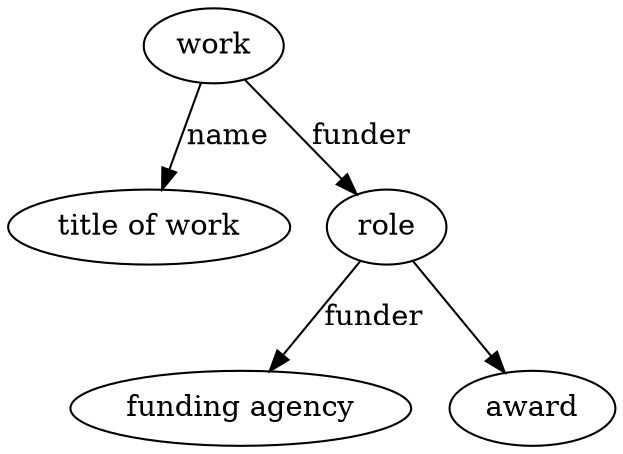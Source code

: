 digraph G {
"work" -> "title of work" [label="name"];

"work" -> "role" [label="funder"];
"role" -> "funding agency" [label="funder"];
"role" -> "award";






}